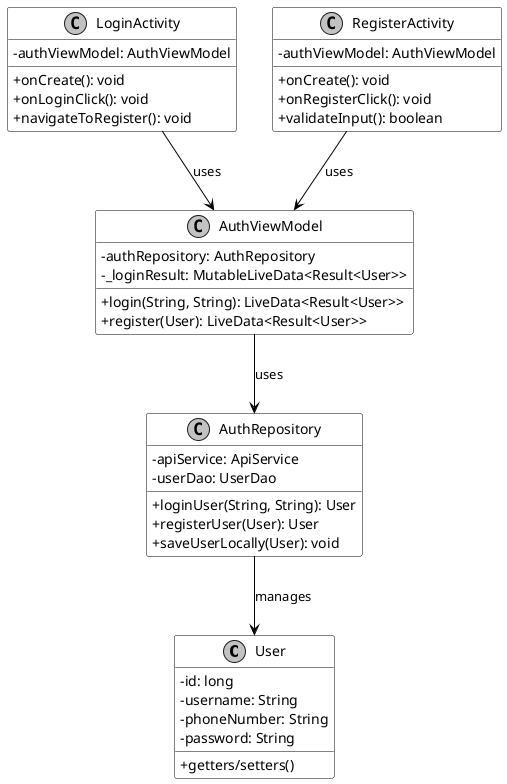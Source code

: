 @startuml

skinparam monochrome true
skinparam defaultFontName "Times New Roman"
skinparam classAttributeIconSize 0
skinparam shadowing false

skinparam class {
    BackgroundColor White
    BorderColor Black
    ArrowColor Black
}

skinparam classFontName "Times New Roman"
skinparam classAttributeFontName "Times New Roman"
skinparam classStereotypeFontName "Times New Roman"

class User {
    - id: long
    - username: String
    - phoneNumber: String
    - password: String
    + getters/setters()
}

class LoginActivity {
    - authViewModel: AuthViewModel
    + onCreate(): void
    + onLoginClick(): void
    + navigateToRegister(): void
}

class RegisterActivity {
    - authViewModel: AuthViewModel
    + onCreate(): void
    + onRegisterClick(): void
    + validateInput(): boolean
}

class AuthViewModel {
    - authRepository: AuthRepository
    - _loginResult: MutableLiveData<Result<User>>
    + login(String, String): LiveData<Result<User>>
    + register(User): LiveData<Result<User>>
}

class AuthRepository {
    - apiService: ApiService
    - userDao: UserDao
    + loginUser(String, String): User
    + registerUser(User): User
    + saveUserLocally(User): void
}

LoginActivity --> AuthViewModel : uses
RegisterActivity --> AuthViewModel : uses
AuthViewModel --> AuthRepository : uses
AuthRepository --> User : manages

@enduml 